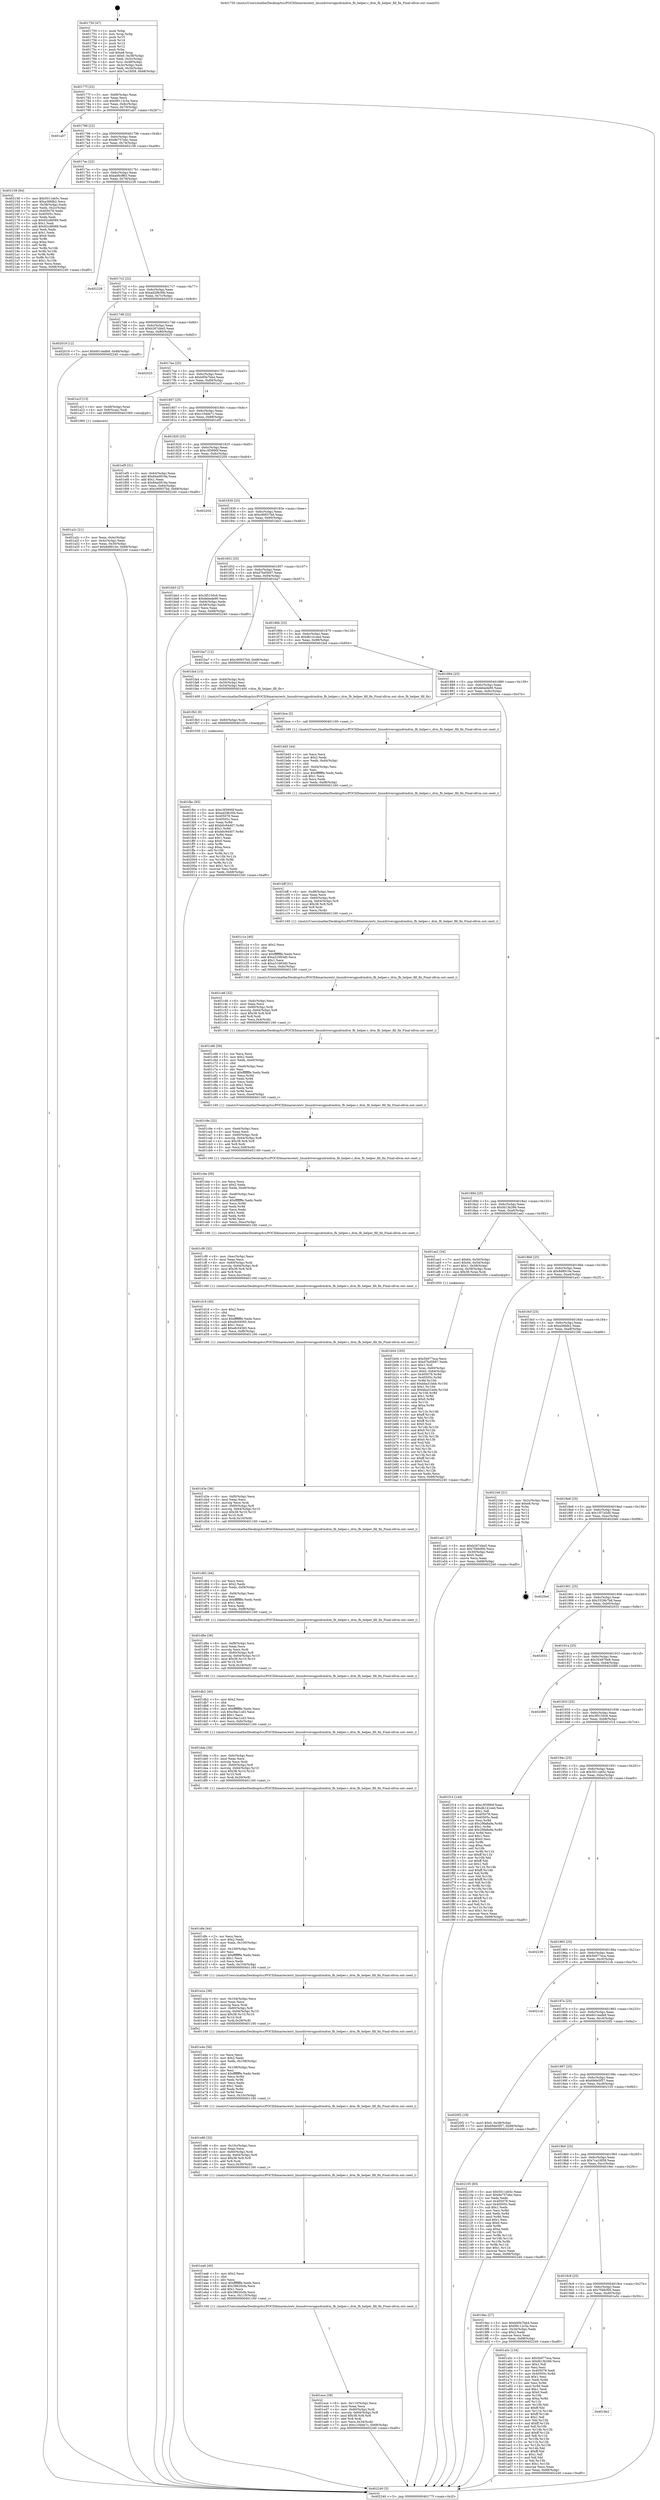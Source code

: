 digraph "0x401750" {
  label = "0x401750 (/mnt/c/Users/mathe/Desktop/tcc/POCII/binaries/extr_linuxdriversgpudrmdrm_fb_helper.c_drm_fb_helper_fill_fix_Final-ollvm.out::main(0))"
  labelloc = "t"
  node[shape=record]

  Entry [label="",width=0.3,height=0.3,shape=circle,fillcolor=black,style=filled]
  "0x40177f" [label="{
     0x40177f [23]\l
     | [instrs]\l
     &nbsp;&nbsp;0x40177f \<+3\>: mov -0x68(%rbp),%eax\l
     &nbsp;&nbsp;0x401782 \<+2\>: mov %eax,%ecx\l
     &nbsp;&nbsp;0x401784 \<+6\>: sub $0x99112c5a,%ecx\l
     &nbsp;&nbsp;0x40178a \<+3\>: mov %eax,-0x6c(%rbp)\l
     &nbsp;&nbsp;0x40178d \<+3\>: mov %ecx,-0x70(%rbp)\l
     &nbsp;&nbsp;0x401790 \<+6\>: je 0000000000401a07 \<main+0x2b7\>\l
  }"]
  "0x401a07" [label="{
     0x401a07\l
  }", style=dashed]
  "0x401796" [label="{
     0x401796 [22]\l
     | [instrs]\l
     &nbsp;&nbsp;0x401796 \<+5\>: jmp 000000000040179b \<main+0x4b\>\l
     &nbsp;&nbsp;0x40179b \<+3\>: mov -0x6c(%rbp),%eax\l
     &nbsp;&nbsp;0x40179e \<+5\>: sub $0x9e757ebc,%eax\l
     &nbsp;&nbsp;0x4017a3 \<+3\>: mov %eax,-0x74(%rbp)\l
     &nbsp;&nbsp;0x4017a6 \<+6\>: je 0000000000402158 \<main+0xa08\>\l
  }"]
  Exit [label="",width=0.3,height=0.3,shape=circle,fillcolor=black,style=filled,peripheries=2]
  "0x402158" [label="{
     0x402158 [94]\l
     | [instrs]\l
     &nbsp;&nbsp;0x402158 \<+5\>: mov $0x5011eb5c,%eax\l
     &nbsp;&nbsp;0x40215d \<+5\>: mov $0xa36fdb2,%ecx\l
     &nbsp;&nbsp;0x402162 \<+3\>: mov -0x38(%rbp),%edx\l
     &nbsp;&nbsp;0x402165 \<+3\>: mov %edx,-0x2c(%rbp)\l
     &nbsp;&nbsp;0x402168 \<+7\>: mov 0x405078,%edx\l
     &nbsp;&nbsp;0x40216f \<+7\>: mov 0x40505c,%esi\l
     &nbsp;&nbsp;0x402176 \<+2\>: mov %edx,%edi\l
     &nbsp;&nbsp;0x402178 \<+6\>: sub $0x92cd6089,%edi\l
     &nbsp;&nbsp;0x40217e \<+3\>: sub $0x1,%edi\l
     &nbsp;&nbsp;0x402181 \<+6\>: add $0x92cd6089,%edi\l
     &nbsp;&nbsp;0x402187 \<+3\>: imul %edi,%edx\l
     &nbsp;&nbsp;0x40218a \<+3\>: and $0x1,%edx\l
     &nbsp;&nbsp;0x40218d \<+3\>: cmp $0x0,%edx\l
     &nbsp;&nbsp;0x402190 \<+4\>: sete %r8b\l
     &nbsp;&nbsp;0x402194 \<+3\>: cmp $0xa,%esi\l
     &nbsp;&nbsp;0x402197 \<+4\>: setl %r9b\l
     &nbsp;&nbsp;0x40219b \<+3\>: mov %r8b,%r10b\l
     &nbsp;&nbsp;0x40219e \<+3\>: and %r9b,%r10b\l
     &nbsp;&nbsp;0x4021a1 \<+3\>: xor %r9b,%r8b\l
     &nbsp;&nbsp;0x4021a4 \<+3\>: or %r8b,%r10b\l
     &nbsp;&nbsp;0x4021a7 \<+4\>: test $0x1,%r10b\l
     &nbsp;&nbsp;0x4021ab \<+3\>: cmovne %ecx,%eax\l
     &nbsp;&nbsp;0x4021ae \<+3\>: mov %eax,-0x68(%rbp)\l
     &nbsp;&nbsp;0x4021b1 \<+5\>: jmp 0000000000402240 \<main+0xaf0\>\l
  }"]
  "0x4017ac" [label="{
     0x4017ac [22]\l
     | [instrs]\l
     &nbsp;&nbsp;0x4017ac \<+5\>: jmp 00000000004017b1 \<main+0x61\>\l
     &nbsp;&nbsp;0x4017b1 \<+3\>: mov -0x6c(%rbp),%eax\l
     &nbsp;&nbsp;0x4017b4 \<+5\>: sub $0xa06cff63,%eax\l
     &nbsp;&nbsp;0x4017b9 \<+3\>: mov %eax,-0x78(%rbp)\l
     &nbsp;&nbsp;0x4017bc \<+6\>: je 0000000000402228 \<main+0xad8\>\l
  }"]
  "0x401fbc" [label="{
     0x401fbc [93]\l
     | [instrs]\l
     &nbsp;&nbsp;0x401fbc \<+5\>: mov $0xc3f3990f,%edx\l
     &nbsp;&nbsp;0x401fc1 \<+5\>: mov $0xad29b30b,%esi\l
     &nbsp;&nbsp;0x401fc6 \<+7\>: mov 0x405078,%eax\l
     &nbsp;&nbsp;0x401fcd \<+7\>: mov 0x40505c,%ecx\l
     &nbsp;&nbsp;0x401fd4 \<+3\>: mov %eax,%r8d\l
     &nbsp;&nbsp;0x401fd7 \<+7\>: add $0xb0c94407,%r8d\l
     &nbsp;&nbsp;0x401fde \<+4\>: sub $0x1,%r8d\l
     &nbsp;&nbsp;0x401fe2 \<+7\>: sub $0xb0c94407,%r8d\l
     &nbsp;&nbsp;0x401fe9 \<+4\>: imul %r8d,%eax\l
     &nbsp;&nbsp;0x401fed \<+3\>: and $0x1,%eax\l
     &nbsp;&nbsp;0x401ff0 \<+3\>: cmp $0x0,%eax\l
     &nbsp;&nbsp;0x401ff3 \<+4\>: sete %r9b\l
     &nbsp;&nbsp;0x401ff7 \<+3\>: cmp $0xa,%ecx\l
     &nbsp;&nbsp;0x401ffa \<+4\>: setl %r10b\l
     &nbsp;&nbsp;0x401ffe \<+3\>: mov %r9b,%r11b\l
     &nbsp;&nbsp;0x402001 \<+3\>: and %r10b,%r11b\l
     &nbsp;&nbsp;0x402004 \<+3\>: xor %r10b,%r9b\l
     &nbsp;&nbsp;0x402007 \<+3\>: or %r9b,%r11b\l
     &nbsp;&nbsp;0x40200a \<+4\>: test $0x1,%r11b\l
     &nbsp;&nbsp;0x40200e \<+3\>: cmovne %esi,%edx\l
     &nbsp;&nbsp;0x402011 \<+3\>: mov %edx,-0x68(%rbp)\l
     &nbsp;&nbsp;0x402014 \<+5\>: jmp 0000000000402240 \<main+0xaf0\>\l
  }"]
  "0x402228" [label="{
     0x402228\l
  }", style=dashed]
  "0x4017c2" [label="{
     0x4017c2 [22]\l
     | [instrs]\l
     &nbsp;&nbsp;0x4017c2 \<+5\>: jmp 00000000004017c7 \<main+0x77\>\l
     &nbsp;&nbsp;0x4017c7 \<+3\>: mov -0x6c(%rbp),%eax\l
     &nbsp;&nbsp;0x4017ca \<+5\>: sub $0xad29b30b,%eax\l
     &nbsp;&nbsp;0x4017cf \<+3\>: mov %eax,-0x7c(%rbp)\l
     &nbsp;&nbsp;0x4017d2 \<+6\>: je 0000000000402019 \<main+0x8c9\>\l
  }"]
  "0x401fb3" [label="{
     0x401fb3 [9]\l
     | [instrs]\l
     &nbsp;&nbsp;0x401fb3 \<+4\>: mov -0x60(%rbp),%rdi\l
     &nbsp;&nbsp;0x401fb7 \<+5\>: call 0000000000401030 \<free@plt\>\l
     | [calls]\l
     &nbsp;&nbsp;0x401030 \{1\} (unknown)\l
  }"]
  "0x402019" [label="{
     0x402019 [12]\l
     | [instrs]\l
     &nbsp;&nbsp;0x402019 \<+7\>: movl $0x6014adb9,-0x68(%rbp)\l
     &nbsp;&nbsp;0x402020 \<+5\>: jmp 0000000000402240 \<main+0xaf0\>\l
  }"]
  "0x4017d8" [label="{
     0x4017d8 [22]\l
     | [instrs]\l
     &nbsp;&nbsp;0x4017d8 \<+5\>: jmp 00000000004017dd \<main+0x8d\>\l
     &nbsp;&nbsp;0x4017dd \<+3\>: mov -0x6c(%rbp),%eax\l
     &nbsp;&nbsp;0x4017e0 \<+5\>: sub $0xb267d4e5,%eax\l
     &nbsp;&nbsp;0x4017e5 \<+3\>: mov %eax,-0x80(%rbp)\l
     &nbsp;&nbsp;0x4017e8 \<+6\>: je 0000000000402025 \<main+0x8d5\>\l
  }"]
  "0x401ece" [label="{
     0x401ece [39]\l
     | [instrs]\l
     &nbsp;&nbsp;0x401ece \<+6\>: mov -0x110(%rbp),%ecx\l
     &nbsp;&nbsp;0x401ed4 \<+3\>: imul %eax,%ecx\l
     &nbsp;&nbsp;0x401ed7 \<+4\>: mov -0x60(%rbp),%rdi\l
     &nbsp;&nbsp;0x401edb \<+4\>: movslq -0x64(%rbp),%r8\l
     &nbsp;&nbsp;0x401edf \<+4\>: imul $0x38,%r8,%r8\l
     &nbsp;&nbsp;0x401ee3 \<+3\>: add %r8,%rdi\l
     &nbsp;&nbsp;0x401ee6 \<+3\>: mov %ecx,0x34(%rdi)\l
     &nbsp;&nbsp;0x401ee9 \<+7\>: movl $0xc10dde7c,-0x68(%rbp)\l
     &nbsp;&nbsp;0x401ef0 \<+5\>: jmp 0000000000402240 \<main+0xaf0\>\l
  }"]
  "0x402025" [label="{
     0x402025\l
  }", style=dashed]
  "0x4017ee" [label="{
     0x4017ee [25]\l
     | [instrs]\l
     &nbsp;&nbsp;0x4017ee \<+5\>: jmp 00000000004017f3 \<main+0xa3\>\l
     &nbsp;&nbsp;0x4017f3 \<+3\>: mov -0x6c(%rbp),%eax\l
     &nbsp;&nbsp;0x4017f6 \<+5\>: sub $0xb95b7bb4,%eax\l
     &nbsp;&nbsp;0x4017fb \<+6\>: mov %eax,-0x84(%rbp)\l
     &nbsp;&nbsp;0x401801 \<+6\>: je 0000000000401a1f \<main+0x2cf\>\l
  }"]
  "0x401ea6" [label="{
     0x401ea6 [40]\l
     | [instrs]\l
     &nbsp;&nbsp;0x401ea6 \<+5\>: mov $0x2,%ecx\l
     &nbsp;&nbsp;0x401eab \<+1\>: cltd\l
     &nbsp;&nbsp;0x401eac \<+2\>: idiv %ecx\l
     &nbsp;&nbsp;0x401eae \<+6\>: imul $0xfffffffe,%edx,%ecx\l
     &nbsp;&nbsp;0x401eb4 \<+6\>: add $0x38620cfa,%ecx\l
     &nbsp;&nbsp;0x401eba \<+3\>: add $0x1,%ecx\l
     &nbsp;&nbsp;0x401ebd \<+6\>: sub $0x38620cfa,%ecx\l
     &nbsp;&nbsp;0x401ec3 \<+6\>: mov %ecx,-0x110(%rbp)\l
     &nbsp;&nbsp;0x401ec9 \<+5\>: call 0000000000401160 \<next_i\>\l
     | [calls]\l
     &nbsp;&nbsp;0x401160 \{1\} (/mnt/c/Users/mathe/Desktop/tcc/POCII/binaries/extr_linuxdriversgpudrmdrm_fb_helper.c_drm_fb_helper_fill_fix_Final-ollvm.out::next_i)\l
  }"]
  "0x401a1f" [label="{
     0x401a1f [13]\l
     | [instrs]\l
     &nbsp;&nbsp;0x401a1f \<+4\>: mov -0x48(%rbp),%rax\l
     &nbsp;&nbsp;0x401a23 \<+4\>: mov 0x8(%rax),%rdi\l
     &nbsp;&nbsp;0x401a27 \<+5\>: call 0000000000401060 \<atoi@plt\>\l
     | [calls]\l
     &nbsp;&nbsp;0x401060 \{1\} (unknown)\l
  }"]
  "0x401807" [label="{
     0x401807 [25]\l
     | [instrs]\l
     &nbsp;&nbsp;0x401807 \<+5\>: jmp 000000000040180c \<main+0xbc\>\l
     &nbsp;&nbsp;0x40180c \<+3\>: mov -0x6c(%rbp),%eax\l
     &nbsp;&nbsp;0x40180f \<+5\>: sub $0xc10dde7c,%eax\l
     &nbsp;&nbsp;0x401814 \<+6\>: mov %eax,-0x88(%rbp)\l
     &nbsp;&nbsp;0x40181a \<+6\>: je 0000000000401ef5 \<main+0x7a5\>\l
  }"]
  "0x401e86" [label="{
     0x401e86 [32]\l
     | [instrs]\l
     &nbsp;&nbsp;0x401e86 \<+6\>: mov -0x10c(%rbp),%ecx\l
     &nbsp;&nbsp;0x401e8c \<+3\>: imul %eax,%ecx\l
     &nbsp;&nbsp;0x401e8f \<+4\>: mov -0x60(%rbp),%rdi\l
     &nbsp;&nbsp;0x401e93 \<+4\>: movslq -0x64(%rbp),%r8\l
     &nbsp;&nbsp;0x401e97 \<+4\>: imul $0x38,%r8,%r8\l
     &nbsp;&nbsp;0x401e9b \<+3\>: add %r8,%rdi\l
     &nbsp;&nbsp;0x401e9e \<+3\>: mov %ecx,0x30(%rdi)\l
     &nbsp;&nbsp;0x401ea1 \<+5\>: call 0000000000401160 \<next_i\>\l
     | [calls]\l
     &nbsp;&nbsp;0x401160 \{1\} (/mnt/c/Users/mathe/Desktop/tcc/POCII/binaries/extr_linuxdriversgpudrmdrm_fb_helper.c_drm_fb_helper_fill_fix_Final-ollvm.out::next_i)\l
  }"]
  "0x401ef5" [label="{
     0x401ef5 [31]\l
     | [instrs]\l
     &nbsp;&nbsp;0x401ef5 \<+3\>: mov -0x64(%rbp),%eax\l
     &nbsp;&nbsp;0x401ef8 \<+5\>: add $0x84a0919a,%eax\l
     &nbsp;&nbsp;0x401efd \<+3\>: add $0x1,%eax\l
     &nbsp;&nbsp;0x401f00 \<+5\>: sub $0x84a0919a,%eax\l
     &nbsp;&nbsp;0x401f05 \<+3\>: mov %eax,-0x64(%rbp)\l
     &nbsp;&nbsp;0x401f08 \<+7\>: movl $0xc90937bd,-0x68(%rbp)\l
     &nbsp;&nbsp;0x401f0f \<+5\>: jmp 0000000000402240 \<main+0xaf0\>\l
  }"]
  "0x401820" [label="{
     0x401820 [25]\l
     | [instrs]\l
     &nbsp;&nbsp;0x401820 \<+5\>: jmp 0000000000401825 \<main+0xd5\>\l
     &nbsp;&nbsp;0x401825 \<+3\>: mov -0x6c(%rbp),%eax\l
     &nbsp;&nbsp;0x401828 \<+5\>: sub $0xc3f3990f,%eax\l
     &nbsp;&nbsp;0x40182d \<+6\>: mov %eax,-0x8c(%rbp)\l
     &nbsp;&nbsp;0x401833 \<+6\>: je 0000000000402204 \<main+0xab4\>\l
  }"]
  "0x401e4e" [label="{
     0x401e4e [56]\l
     | [instrs]\l
     &nbsp;&nbsp;0x401e4e \<+2\>: xor %ecx,%ecx\l
     &nbsp;&nbsp;0x401e50 \<+5\>: mov $0x2,%edx\l
     &nbsp;&nbsp;0x401e55 \<+6\>: mov %edx,-0x108(%rbp)\l
     &nbsp;&nbsp;0x401e5b \<+1\>: cltd\l
     &nbsp;&nbsp;0x401e5c \<+6\>: mov -0x108(%rbp),%esi\l
     &nbsp;&nbsp;0x401e62 \<+2\>: idiv %esi\l
     &nbsp;&nbsp;0x401e64 \<+6\>: imul $0xfffffffe,%edx,%edx\l
     &nbsp;&nbsp;0x401e6a \<+3\>: mov %ecx,%r9d\l
     &nbsp;&nbsp;0x401e6d \<+3\>: sub %edx,%r9d\l
     &nbsp;&nbsp;0x401e70 \<+2\>: mov %ecx,%edx\l
     &nbsp;&nbsp;0x401e72 \<+3\>: sub $0x1,%edx\l
     &nbsp;&nbsp;0x401e75 \<+3\>: add %edx,%r9d\l
     &nbsp;&nbsp;0x401e78 \<+3\>: sub %r9d,%ecx\l
     &nbsp;&nbsp;0x401e7b \<+6\>: mov %ecx,-0x10c(%rbp)\l
     &nbsp;&nbsp;0x401e81 \<+5\>: call 0000000000401160 \<next_i\>\l
     | [calls]\l
     &nbsp;&nbsp;0x401160 \{1\} (/mnt/c/Users/mathe/Desktop/tcc/POCII/binaries/extr_linuxdriversgpudrmdrm_fb_helper.c_drm_fb_helper_fill_fix_Final-ollvm.out::next_i)\l
  }"]
  "0x402204" [label="{
     0x402204\l
  }", style=dashed]
  "0x401839" [label="{
     0x401839 [25]\l
     | [instrs]\l
     &nbsp;&nbsp;0x401839 \<+5\>: jmp 000000000040183e \<main+0xee\>\l
     &nbsp;&nbsp;0x40183e \<+3\>: mov -0x6c(%rbp),%eax\l
     &nbsp;&nbsp;0x401841 \<+5\>: sub $0xc90937bd,%eax\l
     &nbsp;&nbsp;0x401846 \<+6\>: mov %eax,-0x90(%rbp)\l
     &nbsp;&nbsp;0x40184c \<+6\>: je 0000000000401bb3 \<main+0x463\>\l
  }"]
  "0x401e2a" [label="{
     0x401e2a [36]\l
     | [instrs]\l
     &nbsp;&nbsp;0x401e2a \<+6\>: mov -0x104(%rbp),%ecx\l
     &nbsp;&nbsp;0x401e30 \<+3\>: imul %eax,%ecx\l
     &nbsp;&nbsp;0x401e33 \<+3\>: movslq %ecx,%rdi\l
     &nbsp;&nbsp;0x401e36 \<+4\>: mov -0x60(%rbp),%r8\l
     &nbsp;&nbsp;0x401e3a \<+4\>: movslq -0x64(%rbp),%r10\l
     &nbsp;&nbsp;0x401e3e \<+4\>: imul $0x38,%r10,%r10\l
     &nbsp;&nbsp;0x401e42 \<+3\>: add %r10,%r8\l
     &nbsp;&nbsp;0x401e45 \<+4\>: mov %rdi,0x28(%r8)\l
     &nbsp;&nbsp;0x401e49 \<+5\>: call 0000000000401160 \<next_i\>\l
     | [calls]\l
     &nbsp;&nbsp;0x401160 \{1\} (/mnt/c/Users/mathe/Desktop/tcc/POCII/binaries/extr_linuxdriversgpudrmdrm_fb_helper.c_drm_fb_helper_fill_fix_Final-ollvm.out::next_i)\l
  }"]
  "0x401bb3" [label="{
     0x401bb3 [27]\l
     | [instrs]\l
     &nbsp;&nbsp;0x401bb3 \<+5\>: mov $0x3f5150c6,%eax\l
     &nbsp;&nbsp;0x401bb8 \<+5\>: mov $0xdebede90,%ecx\l
     &nbsp;&nbsp;0x401bbd \<+3\>: mov -0x64(%rbp),%edx\l
     &nbsp;&nbsp;0x401bc0 \<+3\>: cmp -0x58(%rbp),%edx\l
     &nbsp;&nbsp;0x401bc3 \<+3\>: cmovl %ecx,%eax\l
     &nbsp;&nbsp;0x401bc6 \<+3\>: mov %eax,-0x68(%rbp)\l
     &nbsp;&nbsp;0x401bc9 \<+5\>: jmp 0000000000402240 \<main+0xaf0\>\l
  }"]
  "0x401852" [label="{
     0x401852 [25]\l
     | [instrs]\l
     &nbsp;&nbsp;0x401852 \<+5\>: jmp 0000000000401857 \<main+0x107\>\l
     &nbsp;&nbsp;0x401857 \<+3\>: mov -0x6c(%rbp),%eax\l
     &nbsp;&nbsp;0x40185a \<+5\>: sub $0xd7bd5b97,%eax\l
     &nbsp;&nbsp;0x40185f \<+6\>: mov %eax,-0x94(%rbp)\l
     &nbsp;&nbsp;0x401865 \<+6\>: je 0000000000401ba7 \<main+0x457\>\l
  }"]
  "0x401dfe" [label="{
     0x401dfe [44]\l
     | [instrs]\l
     &nbsp;&nbsp;0x401dfe \<+2\>: xor %ecx,%ecx\l
     &nbsp;&nbsp;0x401e00 \<+5\>: mov $0x2,%edx\l
     &nbsp;&nbsp;0x401e05 \<+6\>: mov %edx,-0x100(%rbp)\l
     &nbsp;&nbsp;0x401e0b \<+1\>: cltd\l
     &nbsp;&nbsp;0x401e0c \<+6\>: mov -0x100(%rbp),%esi\l
     &nbsp;&nbsp;0x401e12 \<+2\>: idiv %esi\l
     &nbsp;&nbsp;0x401e14 \<+6\>: imul $0xfffffffe,%edx,%edx\l
     &nbsp;&nbsp;0x401e1a \<+3\>: sub $0x1,%ecx\l
     &nbsp;&nbsp;0x401e1d \<+2\>: sub %ecx,%edx\l
     &nbsp;&nbsp;0x401e1f \<+6\>: mov %edx,-0x104(%rbp)\l
     &nbsp;&nbsp;0x401e25 \<+5\>: call 0000000000401160 \<next_i\>\l
     | [calls]\l
     &nbsp;&nbsp;0x401160 \{1\} (/mnt/c/Users/mathe/Desktop/tcc/POCII/binaries/extr_linuxdriversgpudrmdrm_fb_helper.c_drm_fb_helper_fill_fix_Final-ollvm.out::next_i)\l
  }"]
  "0x401ba7" [label="{
     0x401ba7 [12]\l
     | [instrs]\l
     &nbsp;&nbsp;0x401ba7 \<+7\>: movl $0xc90937bd,-0x68(%rbp)\l
     &nbsp;&nbsp;0x401bae \<+5\>: jmp 0000000000402240 \<main+0xaf0\>\l
  }"]
  "0x40186b" [label="{
     0x40186b [25]\l
     | [instrs]\l
     &nbsp;&nbsp;0x40186b \<+5\>: jmp 0000000000401870 \<main+0x120\>\l
     &nbsp;&nbsp;0x401870 \<+3\>: mov -0x6c(%rbp),%eax\l
     &nbsp;&nbsp;0x401873 \<+5\>: sub $0xdb141eed,%eax\l
     &nbsp;&nbsp;0x401878 \<+6\>: mov %eax,-0x98(%rbp)\l
     &nbsp;&nbsp;0x40187e \<+6\>: je 0000000000401fa4 \<main+0x854\>\l
  }"]
  "0x401dda" [label="{
     0x401dda [36]\l
     | [instrs]\l
     &nbsp;&nbsp;0x401dda \<+6\>: mov -0xfc(%rbp),%ecx\l
     &nbsp;&nbsp;0x401de0 \<+3\>: imul %eax,%ecx\l
     &nbsp;&nbsp;0x401de3 \<+3\>: movslq %ecx,%rdi\l
     &nbsp;&nbsp;0x401de6 \<+4\>: mov -0x60(%rbp),%r8\l
     &nbsp;&nbsp;0x401dea \<+4\>: movslq -0x64(%rbp),%r10\l
     &nbsp;&nbsp;0x401dee \<+4\>: imul $0x38,%r10,%r10\l
     &nbsp;&nbsp;0x401df2 \<+3\>: add %r10,%r8\l
     &nbsp;&nbsp;0x401df5 \<+4\>: mov %rdi,0x20(%r8)\l
     &nbsp;&nbsp;0x401df9 \<+5\>: call 0000000000401160 \<next_i\>\l
     | [calls]\l
     &nbsp;&nbsp;0x401160 \{1\} (/mnt/c/Users/mathe/Desktop/tcc/POCII/binaries/extr_linuxdriversgpudrmdrm_fb_helper.c_drm_fb_helper_fill_fix_Final-ollvm.out::next_i)\l
  }"]
  "0x401fa4" [label="{
     0x401fa4 [15]\l
     | [instrs]\l
     &nbsp;&nbsp;0x401fa4 \<+4\>: mov -0x60(%rbp),%rdi\l
     &nbsp;&nbsp;0x401fa8 \<+3\>: mov -0x50(%rbp),%esi\l
     &nbsp;&nbsp;0x401fab \<+3\>: mov -0x54(%rbp),%edx\l
     &nbsp;&nbsp;0x401fae \<+5\>: call 0000000000401400 \<drm_fb_helper_fill_fix\>\l
     | [calls]\l
     &nbsp;&nbsp;0x401400 \{1\} (/mnt/c/Users/mathe/Desktop/tcc/POCII/binaries/extr_linuxdriversgpudrmdrm_fb_helper.c_drm_fb_helper_fill_fix_Final-ollvm.out::drm_fb_helper_fill_fix)\l
  }"]
  "0x401884" [label="{
     0x401884 [25]\l
     | [instrs]\l
     &nbsp;&nbsp;0x401884 \<+5\>: jmp 0000000000401889 \<main+0x139\>\l
     &nbsp;&nbsp;0x401889 \<+3\>: mov -0x6c(%rbp),%eax\l
     &nbsp;&nbsp;0x40188c \<+5\>: sub $0xdebede90,%eax\l
     &nbsp;&nbsp;0x401891 \<+6\>: mov %eax,-0x9c(%rbp)\l
     &nbsp;&nbsp;0x401897 \<+6\>: je 0000000000401bce \<main+0x47e\>\l
  }"]
  "0x401db2" [label="{
     0x401db2 [40]\l
     | [instrs]\l
     &nbsp;&nbsp;0x401db2 \<+5\>: mov $0x2,%ecx\l
     &nbsp;&nbsp;0x401db7 \<+1\>: cltd\l
     &nbsp;&nbsp;0x401db8 \<+2\>: idiv %ecx\l
     &nbsp;&nbsp;0x401dba \<+6\>: imul $0xfffffffe,%edx,%ecx\l
     &nbsp;&nbsp;0x401dc0 \<+6\>: sub $0xc9ac1cd3,%ecx\l
     &nbsp;&nbsp;0x401dc6 \<+3\>: add $0x1,%ecx\l
     &nbsp;&nbsp;0x401dc9 \<+6\>: add $0xc9ac1cd3,%ecx\l
     &nbsp;&nbsp;0x401dcf \<+6\>: mov %ecx,-0xfc(%rbp)\l
     &nbsp;&nbsp;0x401dd5 \<+5\>: call 0000000000401160 \<next_i\>\l
     | [calls]\l
     &nbsp;&nbsp;0x401160 \{1\} (/mnt/c/Users/mathe/Desktop/tcc/POCII/binaries/extr_linuxdriversgpudrmdrm_fb_helper.c_drm_fb_helper_fill_fix_Final-ollvm.out::next_i)\l
  }"]
  "0x401bce" [label="{
     0x401bce [5]\l
     | [instrs]\l
     &nbsp;&nbsp;0x401bce \<+5\>: call 0000000000401160 \<next_i\>\l
     | [calls]\l
     &nbsp;&nbsp;0x401160 \{1\} (/mnt/c/Users/mathe/Desktop/tcc/POCII/binaries/extr_linuxdriversgpudrmdrm_fb_helper.c_drm_fb_helper_fill_fix_Final-ollvm.out::next_i)\l
  }"]
  "0x40189d" [label="{
     0x40189d [25]\l
     | [instrs]\l
     &nbsp;&nbsp;0x40189d \<+5\>: jmp 00000000004018a2 \<main+0x152\>\l
     &nbsp;&nbsp;0x4018a2 \<+3\>: mov -0x6c(%rbp),%eax\l
     &nbsp;&nbsp;0x4018a5 \<+5\>: sub $0xfd13b266,%eax\l
     &nbsp;&nbsp;0x4018aa \<+6\>: mov %eax,-0xa0(%rbp)\l
     &nbsp;&nbsp;0x4018b0 \<+6\>: je 0000000000401ae2 \<main+0x392\>\l
  }"]
  "0x401d8e" [label="{
     0x401d8e [36]\l
     | [instrs]\l
     &nbsp;&nbsp;0x401d8e \<+6\>: mov -0xf8(%rbp),%ecx\l
     &nbsp;&nbsp;0x401d94 \<+3\>: imul %eax,%ecx\l
     &nbsp;&nbsp;0x401d97 \<+3\>: movslq %ecx,%rdi\l
     &nbsp;&nbsp;0x401d9a \<+4\>: mov -0x60(%rbp),%r8\l
     &nbsp;&nbsp;0x401d9e \<+4\>: movslq -0x64(%rbp),%r10\l
     &nbsp;&nbsp;0x401da2 \<+4\>: imul $0x38,%r10,%r10\l
     &nbsp;&nbsp;0x401da6 \<+3\>: add %r10,%r8\l
     &nbsp;&nbsp;0x401da9 \<+4\>: mov %rdi,0x18(%r8)\l
     &nbsp;&nbsp;0x401dad \<+5\>: call 0000000000401160 \<next_i\>\l
     | [calls]\l
     &nbsp;&nbsp;0x401160 \{1\} (/mnt/c/Users/mathe/Desktop/tcc/POCII/binaries/extr_linuxdriversgpudrmdrm_fb_helper.c_drm_fb_helper_fill_fix_Final-ollvm.out::next_i)\l
  }"]
  "0x401ae2" [label="{
     0x401ae2 [34]\l
     | [instrs]\l
     &nbsp;&nbsp;0x401ae2 \<+7\>: movl $0x64,-0x50(%rbp)\l
     &nbsp;&nbsp;0x401ae9 \<+7\>: movl $0x64,-0x54(%rbp)\l
     &nbsp;&nbsp;0x401af0 \<+7\>: movl $0x1,-0x58(%rbp)\l
     &nbsp;&nbsp;0x401af7 \<+4\>: movslq -0x58(%rbp),%rax\l
     &nbsp;&nbsp;0x401afb \<+4\>: imul $0x38,%rax,%rdi\l
     &nbsp;&nbsp;0x401aff \<+5\>: call 0000000000401050 \<malloc@plt\>\l
     | [calls]\l
     &nbsp;&nbsp;0x401050 \{1\} (unknown)\l
  }"]
  "0x4018b6" [label="{
     0x4018b6 [25]\l
     | [instrs]\l
     &nbsp;&nbsp;0x4018b6 \<+5\>: jmp 00000000004018bb \<main+0x16b\>\l
     &nbsp;&nbsp;0x4018bb \<+3\>: mov -0x6c(%rbp),%eax\l
     &nbsp;&nbsp;0x4018be \<+5\>: sub $0x8d8910e,%eax\l
     &nbsp;&nbsp;0x4018c3 \<+6\>: mov %eax,-0xa4(%rbp)\l
     &nbsp;&nbsp;0x4018c9 \<+6\>: je 0000000000401a41 \<main+0x2f1\>\l
  }"]
  "0x401d62" [label="{
     0x401d62 [44]\l
     | [instrs]\l
     &nbsp;&nbsp;0x401d62 \<+2\>: xor %ecx,%ecx\l
     &nbsp;&nbsp;0x401d64 \<+5\>: mov $0x2,%edx\l
     &nbsp;&nbsp;0x401d69 \<+6\>: mov %edx,-0xf4(%rbp)\l
     &nbsp;&nbsp;0x401d6f \<+1\>: cltd\l
     &nbsp;&nbsp;0x401d70 \<+6\>: mov -0xf4(%rbp),%esi\l
     &nbsp;&nbsp;0x401d76 \<+2\>: idiv %esi\l
     &nbsp;&nbsp;0x401d78 \<+6\>: imul $0xfffffffe,%edx,%edx\l
     &nbsp;&nbsp;0x401d7e \<+3\>: sub $0x1,%ecx\l
     &nbsp;&nbsp;0x401d81 \<+2\>: sub %ecx,%edx\l
     &nbsp;&nbsp;0x401d83 \<+6\>: mov %edx,-0xf8(%rbp)\l
     &nbsp;&nbsp;0x401d89 \<+5\>: call 0000000000401160 \<next_i\>\l
     | [calls]\l
     &nbsp;&nbsp;0x401160 \{1\} (/mnt/c/Users/mathe/Desktop/tcc/POCII/binaries/extr_linuxdriversgpudrmdrm_fb_helper.c_drm_fb_helper_fill_fix_Final-ollvm.out::next_i)\l
  }"]
  "0x401a41" [label="{
     0x401a41 [27]\l
     | [instrs]\l
     &nbsp;&nbsp;0x401a41 \<+5\>: mov $0xb267d4e5,%eax\l
     &nbsp;&nbsp;0x401a46 \<+5\>: mov $0x7f48cf00,%ecx\l
     &nbsp;&nbsp;0x401a4b \<+3\>: mov -0x30(%rbp),%edx\l
     &nbsp;&nbsp;0x401a4e \<+3\>: cmp $0x0,%edx\l
     &nbsp;&nbsp;0x401a51 \<+3\>: cmove %ecx,%eax\l
     &nbsp;&nbsp;0x401a54 \<+3\>: mov %eax,-0x68(%rbp)\l
     &nbsp;&nbsp;0x401a57 \<+5\>: jmp 0000000000402240 \<main+0xaf0\>\l
  }"]
  "0x4018cf" [label="{
     0x4018cf [25]\l
     | [instrs]\l
     &nbsp;&nbsp;0x4018cf \<+5\>: jmp 00000000004018d4 \<main+0x184\>\l
     &nbsp;&nbsp;0x4018d4 \<+3\>: mov -0x6c(%rbp),%eax\l
     &nbsp;&nbsp;0x4018d7 \<+5\>: sub $0xa36fdb2,%eax\l
     &nbsp;&nbsp;0x4018dc \<+6\>: mov %eax,-0xa8(%rbp)\l
     &nbsp;&nbsp;0x4018e2 \<+6\>: je 00000000004021b6 \<main+0xa66\>\l
  }"]
  "0x401d3e" [label="{
     0x401d3e [36]\l
     | [instrs]\l
     &nbsp;&nbsp;0x401d3e \<+6\>: mov -0xf0(%rbp),%ecx\l
     &nbsp;&nbsp;0x401d44 \<+3\>: imul %eax,%ecx\l
     &nbsp;&nbsp;0x401d47 \<+3\>: movslq %ecx,%rdi\l
     &nbsp;&nbsp;0x401d4a \<+4\>: mov -0x60(%rbp),%r8\l
     &nbsp;&nbsp;0x401d4e \<+4\>: movslq -0x64(%rbp),%r10\l
     &nbsp;&nbsp;0x401d52 \<+4\>: imul $0x38,%r10,%r10\l
     &nbsp;&nbsp;0x401d56 \<+3\>: add %r10,%r8\l
     &nbsp;&nbsp;0x401d59 \<+4\>: mov %rdi,0x10(%r8)\l
     &nbsp;&nbsp;0x401d5d \<+5\>: call 0000000000401160 \<next_i\>\l
     | [calls]\l
     &nbsp;&nbsp;0x401160 \{1\} (/mnt/c/Users/mathe/Desktop/tcc/POCII/binaries/extr_linuxdriversgpudrmdrm_fb_helper.c_drm_fb_helper_fill_fix_Final-ollvm.out::next_i)\l
  }"]
  "0x4021b6" [label="{
     0x4021b6 [21]\l
     | [instrs]\l
     &nbsp;&nbsp;0x4021b6 \<+3\>: mov -0x2c(%rbp),%eax\l
     &nbsp;&nbsp;0x4021b9 \<+7\>: add $0xe8,%rsp\l
     &nbsp;&nbsp;0x4021c0 \<+1\>: pop %rbx\l
     &nbsp;&nbsp;0x4021c1 \<+2\>: pop %r12\l
     &nbsp;&nbsp;0x4021c3 \<+2\>: pop %r13\l
     &nbsp;&nbsp;0x4021c5 \<+2\>: pop %r14\l
     &nbsp;&nbsp;0x4021c7 \<+2\>: pop %r15\l
     &nbsp;&nbsp;0x4021c9 \<+1\>: pop %rbp\l
     &nbsp;&nbsp;0x4021ca \<+1\>: ret\l
  }"]
  "0x4018e8" [label="{
     0x4018e8 [25]\l
     | [instrs]\l
     &nbsp;&nbsp;0x4018e8 \<+5\>: jmp 00000000004018ed \<main+0x19d\>\l
     &nbsp;&nbsp;0x4018ed \<+3\>: mov -0x6c(%rbp),%eax\l
     &nbsp;&nbsp;0x4018f0 \<+5\>: sub $0x1f57a5d0,%eax\l
     &nbsp;&nbsp;0x4018f5 \<+6\>: mov %eax,-0xac(%rbp)\l
     &nbsp;&nbsp;0x4018fb \<+6\>: je 00000000004020e6 \<main+0x996\>\l
  }"]
  "0x401d16" [label="{
     0x401d16 [40]\l
     | [instrs]\l
     &nbsp;&nbsp;0x401d16 \<+5\>: mov $0x2,%ecx\l
     &nbsp;&nbsp;0x401d1b \<+1\>: cltd\l
     &nbsp;&nbsp;0x401d1c \<+2\>: idiv %ecx\l
     &nbsp;&nbsp;0x401d1e \<+6\>: imul $0xfffffffe,%edx,%ecx\l
     &nbsp;&nbsp;0x401d24 \<+6\>: sub $0xefc04565,%ecx\l
     &nbsp;&nbsp;0x401d2a \<+3\>: add $0x1,%ecx\l
     &nbsp;&nbsp;0x401d2d \<+6\>: add $0xefc04565,%ecx\l
     &nbsp;&nbsp;0x401d33 \<+6\>: mov %ecx,-0xf0(%rbp)\l
     &nbsp;&nbsp;0x401d39 \<+5\>: call 0000000000401160 \<next_i\>\l
     | [calls]\l
     &nbsp;&nbsp;0x401160 \{1\} (/mnt/c/Users/mathe/Desktop/tcc/POCII/binaries/extr_linuxdriversgpudrmdrm_fb_helper.c_drm_fb_helper_fill_fix_Final-ollvm.out::next_i)\l
  }"]
  "0x4020e6" [label="{
     0x4020e6\l
  }", style=dashed]
  "0x401901" [label="{
     0x401901 [25]\l
     | [instrs]\l
     &nbsp;&nbsp;0x401901 \<+5\>: jmp 0000000000401906 \<main+0x1b6\>\l
     &nbsp;&nbsp;0x401906 \<+3\>: mov -0x6c(%rbp),%eax\l
     &nbsp;&nbsp;0x401909 \<+5\>: sub $0x3329b7b8,%eax\l
     &nbsp;&nbsp;0x40190e \<+6\>: mov %eax,-0xb0(%rbp)\l
     &nbsp;&nbsp;0x401914 \<+6\>: je 0000000000402031 \<main+0x8e1\>\l
  }"]
  "0x401cf6" [label="{
     0x401cf6 [32]\l
     | [instrs]\l
     &nbsp;&nbsp;0x401cf6 \<+6\>: mov -0xec(%rbp),%ecx\l
     &nbsp;&nbsp;0x401cfc \<+3\>: imul %eax,%ecx\l
     &nbsp;&nbsp;0x401cff \<+4\>: mov -0x60(%rbp),%rdi\l
     &nbsp;&nbsp;0x401d03 \<+4\>: movslq -0x64(%rbp),%r8\l
     &nbsp;&nbsp;0x401d07 \<+4\>: imul $0x38,%r8,%r8\l
     &nbsp;&nbsp;0x401d0b \<+3\>: add %r8,%rdi\l
     &nbsp;&nbsp;0x401d0e \<+3\>: mov %ecx,0xc(%rdi)\l
     &nbsp;&nbsp;0x401d11 \<+5\>: call 0000000000401160 \<next_i\>\l
     | [calls]\l
     &nbsp;&nbsp;0x401160 \{1\} (/mnt/c/Users/mathe/Desktop/tcc/POCII/binaries/extr_linuxdriversgpudrmdrm_fb_helper.c_drm_fb_helper_fill_fix_Final-ollvm.out::next_i)\l
  }"]
  "0x402031" [label="{
     0x402031\l
  }", style=dashed]
  "0x40191a" [label="{
     0x40191a [25]\l
     | [instrs]\l
     &nbsp;&nbsp;0x40191a \<+5\>: jmp 000000000040191f \<main+0x1cf\>\l
     &nbsp;&nbsp;0x40191f \<+3\>: mov -0x6c(%rbp),%eax\l
     &nbsp;&nbsp;0x401922 \<+5\>: sub $0x354976e8,%eax\l
     &nbsp;&nbsp;0x401927 \<+6\>: mov %eax,-0xb4(%rbp)\l
     &nbsp;&nbsp;0x40192d \<+6\>: je 0000000000402089 \<main+0x939\>\l
  }"]
  "0x401cbe" [label="{
     0x401cbe [56]\l
     | [instrs]\l
     &nbsp;&nbsp;0x401cbe \<+2\>: xor %ecx,%ecx\l
     &nbsp;&nbsp;0x401cc0 \<+5\>: mov $0x2,%edx\l
     &nbsp;&nbsp;0x401cc5 \<+6\>: mov %edx,-0xe8(%rbp)\l
     &nbsp;&nbsp;0x401ccb \<+1\>: cltd\l
     &nbsp;&nbsp;0x401ccc \<+6\>: mov -0xe8(%rbp),%esi\l
     &nbsp;&nbsp;0x401cd2 \<+2\>: idiv %esi\l
     &nbsp;&nbsp;0x401cd4 \<+6\>: imul $0xfffffffe,%edx,%edx\l
     &nbsp;&nbsp;0x401cda \<+3\>: mov %ecx,%r9d\l
     &nbsp;&nbsp;0x401cdd \<+3\>: sub %edx,%r9d\l
     &nbsp;&nbsp;0x401ce0 \<+2\>: mov %ecx,%edx\l
     &nbsp;&nbsp;0x401ce2 \<+3\>: sub $0x1,%edx\l
     &nbsp;&nbsp;0x401ce5 \<+3\>: add %edx,%r9d\l
     &nbsp;&nbsp;0x401ce8 \<+3\>: sub %r9d,%ecx\l
     &nbsp;&nbsp;0x401ceb \<+6\>: mov %ecx,-0xec(%rbp)\l
     &nbsp;&nbsp;0x401cf1 \<+5\>: call 0000000000401160 \<next_i\>\l
     | [calls]\l
     &nbsp;&nbsp;0x401160 \{1\} (/mnt/c/Users/mathe/Desktop/tcc/POCII/binaries/extr_linuxdriversgpudrmdrm_fb_helper.c_drm_fb_helper_fill_fix_Final-ollvm.out::next_i)\l
  }"]
  "0x402089" [label="{
     0x402089\l
  }", style=dashed]
  "0x401933" [label="{
     0x401933 [25]\l
     | [instrs]\l
     &nbsp;&nbsp;0x401933 \<+5\>: jmp 0000000000401938 \<main+0x1e8\>\l
     &nbsp;&nbsp;0x401938 \<+3\>: mov -0x6c(%rbp),%eax\l
     &nbsp;&nbsp;0x40193b \<+5\>: sub $0x3f5150c6,%eax\l
     &nbsp;&nbsp;0x401940 \<+6\>: mov %eax,-0xb8(%rbp)\l
     &nbsp;&nbsp;0x401946 \<+6\>: je 0000000000401f14 \<main+0x7c4\>\l
  }"]
  "0x401c9e" [label="{
     0x401c9e [32]\l
     | [instrs]\l
     &nbsp;&nbsp;0x401c9e \<+6\>: mov -0xe4(%rbp),%ecx\l
     &nbsp;&nbsp;0x401ca4 \<+3\>: imul %eax,%ecx\l
     &nbsp;&nbsp;0x401ca7 \<+4\>: mov -0x60(%rbp),%rdi\l
     &nbsp;&nbsp;0x401cab \<+4\>: movslq -0x64(%rbp),%r8\l
     &nbsp;&nbsp;0x401caf \<+4\>: imul $0x38,%r8,%r8\l
     &nbsp;&nbsp;0x401cb3 \<+3\>: add %r8,%rdi\l
     &nbsp;&nbsp;0x401cb6 \<+3\>: mov %ecx,0x8(%rdi)\l
     &nbsp;&nbsp;0x401cb9 \<+5\>: call 0000000000401160 \<next_i\>\l
     | [calls]\l
     &nbsp;&nbsp;0x401160 \{1\} (/mnt/c/Users/mathe/Desktop/tcc/POCII/binaries/extr_linuxdriversgpudrmdrm_fb_helper.c_drm_fb_helper_fill_fix_Final-ollvm.out::next_i)\l
  }"]
  "0x401f14" [label="{
     0x401f14 [144]\l
     | [instrs]\l
     &nbsp;&nbsp;0x401f14 \<+5\>: mov $0xc3f3990f,%eax\l
     &nbsp;&nbsp;0x401f19 \<+5\>: mov $0xdb141eed,%ecx\l
     &nbsp;&nbsp;0x401f1e \<+2\>: mov $0x1,%dl\l
     &nbsp;&nbsp;0x401f20 \<+7\>: mov 0x405078,%esi\l
     &nbsp;&nbsp;0x401f27 \<+7\>: mov 0x40505c,%edi\l
     &nbsp;&nbsp;0x401f2e \<+3\>: mov %esi,%r8d\l
     &nbsp;&nbsp;0x401f31 \<+7\>: sub $0x29fa8a9a,%r8d\l
     &nbsp;&nbsp;0x401f38 \<+4\>: sub $0x1,%r8d\l
     &nbsp;&nbsp;0x401f3c \<+7\>: add $0x29fa8a9a,%r8d\l
     &nbsp;&nbsp;0x401f43 \<+4\>: imul %r8d,%esi\l
     &nbsp;&nbsp;0x401f47 \<+3\>: and $0x1,%esi\l
     &nbsp;&nbsp;0x401f4a \<+3\>: cmp $0x0,%esi\l
     &nbsp;&nbsp;0x401f4d \<+4\>: sete %r9b\l
     &nbsp;&nbsp;0x401f51 \<+3\>: cmp $0xa,%edi\l
     &nbsp;&nbsp;0x401f54 \<+4\>: setl %r10b\l
     &nbsp;&nbsp;0x401f58 \<+3\>: mov %r9b,%r11b\l
     &nbsp;&nbsp;0x401f5b \<+4\>: xor $0xff,%r11b\l
     &nbsp;&nbsp;0x401f5f \<+3\>: mov %r10b,%bl\l
     &nbsp;&nbsp;0x401f62 \<+3\>: xor $0xff,%bl\l
     &nbsp;&nbsp;0x401f65 \<+3\>: xor $0x1,%dl\l
     &nbsp;&nbsp;0x401f68 \<+3\>: mov %r11b,%r14b\l
     &nbsp;&nbsp;0x401f6b \<+4\>: and $0xff,%r14b\l
     &nbsp;&nbsp;0x401f6f \<+3\>: and %dl,%r9b\l
     &nbsp;&nbsp;0x401f72 \<+3\>: mov %bl,%r15b\l
     &nbsp;&nbsp;0x401f75 \<+4\>: and $0xff,%r15b\l
     &nbsp;&nbsp;0x401f79 \<+3\>: and %dl,%r10b\l
     &nbsp;&nbsp;0x401f7c \<+3\>: or %r9b,%r14b\l
     &nbsp;&nbsp;0x401f7f \<+3\>: or %r10b,%r15b\l
     &nbsp;&nbsp;0x401f82 \<+3\>: xor %r15b,%r14b\l
     &nbsp;&nbsp;0x401f85 \<+3\>: or %bl,%r11b\l
     &nbsp;&nbsp;0x401f88 \<+4\>: xor $0xff,%r11b\l
     &nbsp;&nbsp;0x401f8c \<+3\>: or $0x1,%dl\l
     &nbsp;&nbsp;0x401f8f \<+3\>: and %dl,%r11b\l
     &nbsp;&nbsp;0x401f92 \<+3\>: or %r11b,%r14b\l
     &nbsp;&nbsp;0x401f95 \<+4\>: test $0x1,%r14b\l
     &nbsp;&nbsp;0x401f99 \<+3\>: cmovne %ecx,%eax\l
     &nbsp;&nbsp;0x401f9c \<+3\>: mov %eax,-0x68(%rbp)\l
     &nbsp;&nbsp;0x401f9f \<+5\>: jmp 0000000000402240 \<main+0xaf0\>\l
  }"]
  "0x40194c" [label="{
     0x40194c [25]\l
     | [instrs]\l
     &nbsp;&nbsp;0x40194c \<+5\>: jmp 0000000000401951 \<main+0x201\>\l
     &nbsp;&nbsp;0x401951 \<+3\>: mov -0x6c(%rbp),%eax\l
     &nbsp;&nbsp;0x401954 \<+5\>: sub $0x5011eb5c,%eax\l
     &nbsp;&nbsp;0x401959 \<+6\>: mov %eax,-0xbc(%rbp)\l
     &nbsp;&nbsp;0x40195f \<+6\>: je 0000000000402239 \<main+0xae9\>\l
  }"]
  "0x401c66" [label="{
     0x401c66 [56]\l
     | [instrs]\l
     &nbsp;&nbsp;0x401c66 \<+2\>: xor %ecx,%ecx\l
     &nbsp;&nbsp;0x401c68 \<+5\>: mov $0x2,%edx\l
     &nbsp;&nbsp;0x401c6d \<+6\>: mov %edx,-0xe0(%rbp)\l
     &nbsp;&nbsp;0x401c73 \<+1\>: cltd\l
     &nbsp;&nbsp;0x401c74 \<+6\>: mov -0xe0(%rbp),%esi\l
     &nbsp;&nbsp;0x401c7a \<+2\>: idiv %esi\l
     &nbsp;&nbsp;0x401c7c \<+6\>: imul $0xfffffffe,%edx,%edx\l
     &nbsp;&nbsp;0x401c82 \<+3\>: mov %ecx,%r9d\l
     &nbsp;&nbsp;0x401c85 \<+3\>: sub %edx,%r9d\l
     &nbsp;&nbsp;0x401c88 \<+2\>: mov %ecx,%edx\l
     &nbsp;&nbsp;0x401c8a \<+3\>: sub $0x1,%edx\l
     &nbsp;&nbsp;0x401c8d \<+3\>: add %edx,%r9d\l
     &nbsp;&nbsp;0x401c90 \<+3\>: sub %r9d,%ecx\l
     &nbsp;&nbsp;0x401c93 \<+6\>: mov %ecx,-0xe4(%rbp)\l
     &nbsp;&nbsp;0x401c99 \<+5\>: call 0000000000401160 \<next_i\>\l
     | [calls]\l
     &nbsp;&nbsp;0x401160 \{1\} (/mnt/c/Users/mathe/Desktop/tcc/POCII/binaries/extr_linuxdriversgpudrmdrm_fb_helper.c_drm_fb_helper_fill_fix_Final-ollvm.out::next_i)\l
  }"]
  "0x402239" [label="{
     0x402239\l
  }", style=dashed]
  "0x401965" [label="{
     0x401965 [25]\l
     | [instrs]\l
     &nbsp;&nbsp;0x401965 \<+5\>: jmp 000000000040196a \<main+0x21a\>\l
     &nbsp;&nbsp;0x40196a \<+3\>: mov -0x6c(%rbp),%eax\l
     &nbsp;&nbsp;0x40196d \<+5\>: sub $0x5b977eca,%eax\l
     &nbsp;&nbsp;0x401972 \<+6\>: mov %eax,-0xc0(%rbp)\l
     &nbsp;&nbsp;0x401978 \<+6\>: je 00000000004021cb \<main+0xa7b\>\l
  }"]
  "0x401c46" [label="{
     0x401c46 [32]\l
     | [instrs]\l
     &nbsp;&nbsp;0x401c46 \<+6\>: mov -0xdc(%rbp),%ecx\l
     &nbsp;&nbsp;0x401c4c \<+3\>: imul %eax,%ecx\l
     &nbsp;&nbsp;0x401c4f \<+4\>: mov -0x60(%rbp),%rdi\l
     &nbsp;&nbsp;0x401c53 \<+4\>: movslq -0x64(%rbp),%r8\l
     &nbsp;&nbsp;0x401c57 \<+4\>: imul $0x38,%r8,%r8\l
     &nbsp;&nbsp;0x401c5b \<+3\>: add %r8,%rdi\l
     &nbsp;&nbsp;0x401c5e \<+3\>: mov %ecx,0x4(%rdi)\l
     &nbsp;&nbsp;0x401c61 \<+5\>: call 0000000000401160 \<next_i\>\l
     | [calls]\l
     &nbsp;&nbsp;0x401160 \{1\} (/mnt/c/Users/mathe/Desktop/tcc/POCII/binaries/extr_linuxdriversgpudrmdrm_fb_helper.c_drm_fb_helper_fill_fix_Final-ollvm.out::next_i)\l
  }"]
  "0x4021cb" [label="{
     0x4021cb\l
  }", style=dashed]
  "0x40197e" [label="{
     0x40197e [25]\l
     | [instrs]\l
     &nbsp;&nbsp;0x40197e \<+5\>: jmp 0000000000401983 \<main+0x233\>\l
     &nbsp;&nbsp;0x401983 \<+3\>: mov -0x6c(%rbp),%eax\l
     &nbsp;&nbsp;0x401986 \<+5\>: sub $0x6014adb9,%eax\l
     &nbsp;&nbsp;0x40198b \<+6\>: mov %eax,-0xc4(%rbp)\l
     &nbsp;&nbsp;0x401991 \<+6\>: je 00000000004020f2 \<main+0x9a2\>\l
  }"]
  "0x401c1e" [label="{
     0x401c1e [40]\l
     | [instrs]\l
     &nbsp;&nbsp;0x401c1e \<+5\>: mov $0x2,%ecx\l
     &nbsp;&nbsp;0x401c23 \<+1\>: cltd\l
     &nbsp;&nbsp;0x401c24 \<+2\>: idiv %ecx\l
     &nbsp;&nbsp;0x401c26 \<+6\>: imul $0xfffffffe,%edx,%ecx\l
     &nbsp;&nbsp;0x401c2c \<+6\>: add $0xa31683d0,%ecx\l
     &nbsp;&nbsp;0x401c32 \<+3\>: add $0x1,%ecx\l
     &nbsp;&nbsp;0x401c35 \<+6\>: sub $0xa31683d0,%ecx\l
     &nbsp;&nbsp;0x401c3b \<+6\>: mov %ecx,-0xdc(%rbp)\l
     &nbsp;&nbsp;0x401c41 \<+5\>: call 0000000000401160 \<next_i\>\l
     | [calls]\l
     &nbsp;&nbsp;0x401160 \{1\} (/mnt/c/Users/mathe/Desktop/tcc/POCII/binaries/extr_linuxdriversgpudrmdrm_fb_helper.c_drm_fb_helper_fill_fix_Final-ollvm.out::next_i)\l
  }"]
  "0x4020f2" [label="{
     0x4020f2 [19]\l
     | [instrs]\l
     &nbsp;&nbsp;0x4020f2 \<+7\>: movl $0x0,-0x38(%rbp)\l
     &nbsp;&nbsp;0x4020f9 \<+7\>: movl $0x69de5f57,-0x68(%rbp)\l
     &nbsp;&nbsp;0x402100 \<+5\>: jmp 0000000000402240 \<main+0xaf0\>\l
  }"]
  "0x401997" [label="{
     0x401997 [25]\l
     | [instrs]\l
     &nbsp;&nbsp;0x401997 \<+5\>: jmp 000000000040199c \<main+0x24c\>\l
     &nbsp;&nbsp;0x40199c \<+3\>: mov -0x6c(%rbp),%eax\l
     &nbsp;&nbsp;0x40199f \<+5\>: sub $0x69de5f57,%eax\l
     &nbsp;&nbsp;0x4019a4 \<+6\>: mov %eax,-0xc8(%rbp)\l
     &nbsp;&nbsp;0x4019aa \<+6\>: je 0000000000402105 \<main+0x9b5\>\l
  }"]
  "0x401bff" [label="{
     0x401bff [31]\l
     | [instrs]\l
     &nbsp;&nbsp;0x401bff \<+6\>: mov -0xd8(%rbp),%ecx\l
     &nbsp;&nbsp;0x401c05 \<+3\>: imul %eax,%ecx\l
     &nbsp;&nbsp;0x401c08 \<+4\>: mov -0x60(%rbp),%rdi\l
     &nbsp;&nbsp;0x401c0c \<+4\>: movslq -0x64(%rbp),%r8\l
     &nbsp;&nbsp;0x401c10 \<+4\>: imul $0x38,%r8,%r8\l
     &nbsp;&nbsp;0x401c14 \<+3\>: add %r8,%rdi\l
     &nbsp;&nbsp;0x401c17 \<+2\>: mov %ecx,(%rdi)\l
     &nbsp;&nbsp;0x401c19 \<+5\>: call 0000000000401160 \<next_i\>\l
     | [calls]\l
     &nbsp;&nbsp;0x401160 \{1\} (/mnt/c/Users/mathe/Desktop/tcc/POCII/binaries/extr_linuxdriversgpudrmdrm_fb_helper.c_drm_fb_helper_fill_fix_Final-ollvm.out::next_i)\l
  }"]
  "0x402105" [label="{
     0x402105 [83]\l
     | [instrs]\l
     &nbsp;&nbsp;0x402105 \<+5\>: mov $0x5011eb5c,%eax\l
     &nbsp;&nbsp;0x40210a \<+5\>: mov $0x9e757ebc,%ecx\l
     &nbsp;&nbsp;0x40210f \<+2\>: xor %edx,%edx\l
     &nbsp;&nbsp;0x402111 \<+7\>: mov 0x405078,%esi\l
     &nbsp;&nbsp;0x402118 \<+7\>: mov 0x40505c,%edi\l
     &nbsp;&nbsp;0x40211f \<+3\>: sub $0x1,%edx\l
     &nbsp;&nbsp;0x402122 \<+3\>: mov %esi,%r8d\l
     &nbsp;&nbsp;0x402125 \<+3\>: add %edx,%r8d\l
     &nbsp;&nbsp;0x402128 \<+4\>: imul %r8d,%esi\l
     &nbsp;&nbsp;0x40212c \<+3\>: and $0x1,%esi\l
     &nbsp;&nbsp;0x40212f \<+3\>: cmp $0x0,%esi\l
     &nbsp;&nbsp;0x402132 \<+4\>: sete %r9b\l
     &nbsp;&nbsp;0x402136 \<+3\>: cmp $0xa,%edi\l
     &nbsp;&nbsp;0x402139 \<+4\>: setl %r10b\l
     &nbsp;&nbsp;0x40213d \<+3\>: mov %r9b,%r11b\l
     &nbsp;&nbsp;0x402140 \<+3\>: and %r10b,%r11b\l
     &nbsp;&nbsp;0x402143 \<+3\>: xor %r10b,%r9b\l
     &nbsp;&nbsp;0x402146 \<+3\>: or %r9b,%r11b\l
     &nbsp;&nbsp;0x402149 \<+4\>: test $0x1,%r11b\l
     &nbsp;&nbsp;0x40214d \<+3\>: cmovne %ecx,%eax\l
     &nbsp;&nbsp;0x402150 \<+3\>: mov %eax,-0x68(%rbp)\l
     &nbsp;&nbsp;0x402153 \<+5\>: jmp 0000000000402240 \<main+0xaf0\>\l
  }"]
  "0x4019b0" [label="{
     0x4019b0 [25]\l
     | [instrs]\l
     &nbsp;&nbsp;0x4019b0 \<+5\>: jmp 00000000004019b5 \<main+0x265\>\l
     &nbsp;&nbsp;0x4019b5 \<+3\>: mov -0x6c(%rbp),%eax\l
     &nbsp;&nbsp;0x4019b8 \<+5\>: sub $0x7ca1fd58,%eax\l
     &nbsp;&nbsp;0x4019bd \<+6\>: mov %eax,-0xcc(%rbp)\l
     &nbsp;&nbsp;0x4019c3 \<+6\>: je 00000000004019ec \<main+0x29c\>\l
  }"]
  "0x401bd3" [label="{
     0x401bd3 [44]\l
     | [instrs]\l
     &nbsp;&nbsp;0x401bd3 \<+2\>: xor %ecx,%ecx\l
     &nbsp;&nbsp;0x401bd5 \<+5\>: mov $0x2,%edx\l
     &nbsp;&nbsp;0x401bda \<+6\>: mov %edx,-0xd4(%rbp)\l
     &nbsp;&nbsp;0x401be0 \<+1\>: cltd\l
     &nbsp;&nbsp;0x401be1 \<+6\>: mov -0xd4(%rbp),%esi\l
     &nbsp;&nbsp;0x401be7 \<+2\>: idiv %esi\l
     &nbsp;&nbsp;0x401be9 \<+6\>: imul $0xfffffffe,%edx,%edx\l
     &nbsp;&nbsp;0x401bef \<+3\>: sub $0x1,%ecx\l
     &nbsp;&nbsp;0x401bf2 \<+2\>: sub %ecx,%edx\l
     &nbsp;&nbsp;0x401bf4 \<+6\>: mov %edx,-0xd8(%rbp)\l
     &nbsp;&nbsp;0x401bfa \<+5\>: call 0000000000401160 \<next_i\>\l
     | [calls]\l
     &nbsp;&nbsp;0x401160 \{1\} (/mnt/c/Users/mathe/Desktop/tcc/POCII/binaries/extr_linuxdriversgpudrmdrm_fb_helper.c_drm_fb_helper_fill_fix_Final-ollvm.out::next_i)\l
  }"]
  "0x4019ec" [label="{
     0x4019ec [27]\l
     | [instrs]\l
     &nbsp;&nbsp;0x4019ec \<+5\>: mov $0xb95b7bb4,%eax\l
     &nbsp;&nbsp;0x4019f1 \<+5\>: mov $0x99112c5a,%ecx\l
     &nbsp;&nbsp;0x4019f6 \<+3\>: mov -0x34(%rbp),%edx\l
     &nbsp;&nbsp;0x4019f9 \<+3\>: cmp $0x2,%edx\l
     &nbsp;&nbsp;0x4019fc \<+3\>: cmovne %ecx,%eax\l
     &nbsp;&nbsp;0x4019ff \<+3\>: mov %eax,-0x68(%rbp)\l
     &nbsp;&nbsp;0x401a02 \<+5\>: jmp 0000000000402240 \<main+0xaf0\>\l
  }"]
  "0x4019c9" [label="{
     0x4019c9 [25]\l
     | [instrs]\l
     &nbsp;&nbsp;0x4019c9 \<+5\>: jmp 00000000004019ce \<main+0x27e\>\l
     &nbsp;&nbsp;0x4019ce \<+3\>: mov -0x6c(%rbp),%eax\l
     &nbsp;&nbsp;0x4019d1 \<+5\>: sub $0x7f48cf00,%eax\l
     &nbsp;&nbsp;0x4019d6 \<+6\>: mov %eax,-0xd0(%rbp)\l
     &nbsp;&nbsp;0x4019dc \<+6\>: je 0000000000401a5c \<main+0x30c\>\l
  }"]
  "0x402240" [label="{
     0x402240 [5]\l
     | [instrs]\l
     &nbsp;&nbsp;0x402240 \<+5\>: jmp 000000000040177f \<main+0x2f\>\l
  }"]
  "0x401750" [label="{
     0x401750 [47]\l
     | [instrs]\l
     &nbsp;&nbsp;0x401750 \<+1\>: push %rbp\l
     &nbsp;&nbsp;0x401751 \<+3\>: mov %rsp,%rbp\l
     &nbsp;&nbsp;0x401754 \<+2\>: push %r15\l
     &nbsp;&nbsp;0x401756 \<+2\>: push %r14\l
     &nbsp;&nbsp;0x401758 \<+2\>: push %r13\l
     &nbsp;&nbsp;0x40175a \<+2\>: push %r12\l
     &nbsp;&nbsp;0x40175c \<+1\>: push %rbx\l
     &nbsp;&nbsp;0x40175d \<+7\>: sub $0xe8,%rsp\l
     &nbsp;&nbsp;0x401764 \<+7\>: movl $0x0,-0x38(%rbp)\l
     &nbsp;&nbsp;0x40176b \<+3\>: mov %edi,-0x3c(%rbp)\l
     &nbsp;&nbsp;0x40176e \<+4\>: mov %rsi,-0x48(%rbp)\l
     &nbsp;&nbsp;0x401772 \<+3\>: mov -0x3c(%rbp),%edi\l
     &nbsp;&nbsp;0x401775 \<+3\>: mov %edi,-0x34(%rbp)\l
     &nbsp;&nbsp;0x401778 \<+7\>: movl $0x7ca1fd58,-0x68(%rbp)\l
  }"]
  "0x401a2c" [label="{
     0x401a2c [21]\l
     | [instrs]\l
     &nbsp;&nbsp;0x401a2c \<+3\>: mov %eax,-0x4c(%rbp)\l
     &nbsp;&nbsp;0x401a2f \<+3\>: mov -0x4c(%rbp),%eax\l
     &nbsp;&nbsp;0x401a32 \<+3\>: mov %eax,-0x30(%rbp)\l
     &nbsp;&nbsp;0x401a35 \<+7\>: movl $0x8d8910e,-0x68(%rbp)\l
     &nbsp;&nbsp;0x401a3c \<+5\>: jmp 0000000000402240 \<main+0xaf0\>\l
  }"]
  "0x401b04" [label="{
     0x401b04 [163]\l
     | [instrs]\l
     &nbsp;&nbsp;0x401b04 \<+5\>: mov $0x5b977eca,%ecx\l
     &nbsp;&nbsp;0x401b09 \<+5\>: mov $0xd7bd5b97,%edx\l
     &nbsp;&nbsp;0x401b0e \<+3\>: mov $0x1,%sil\l
     &nbsp;&nbsp;0x401b11 \<+4\>: mov %rax,-0x60(%rbp)\l
     &nbsp;&nbsp;0x401b15 \<+7\>: movl $0x0,-0x64(%rbp)\l
     &nbsp;&nbsp;0x401b1c \<+8\>: mov 0x405078,%r8d\l
     &nbsp;&nbsp;0x401b24 \<+8\>: mov 0x40505c,%r9d\l
     &nbsp;&nbsp;0x401b2c \<+3\>: mov %r8d,%r10d\l
     &nbsp;&nbsp;0x401b2f \<+7\>: add $0xbba31bbb,%r10d\l
     &nbsp;&nbsp;0x401b36 \<+4\>: sub $0x1,%r10d\l
     &nbsp;&nbsp;0x401b3a \<+7\>: sub $0xbba31bbb,%r10d\l
     &nbsp;&nbsp;0x401b41 \<+4\>: imul %r10d,%r8d\l
     &nbsp;&nbsp;0x401b45 \<+4\>: and $0x1,%r8d\l
     &nbsp;&nbsp;0x401b49 \<+4\>: cmp $0x0,%r8d\l
     &nbsp;&nbsp;0x401b4d \<+4\>: sete %r11b\l
     &nbsp;&nbsp;0x401b51 \<+4\>: cmp $0xa,%r9d\l
     &nbsp;&nbsp;0x401b55 \<+3\>: setl %bl\l
     &nbsp;&nbsp;0x401b58 \<+3\>: mov %r11b,%r14b\l
     &nbsp;&nbsp;0x401b5b \<+4\>: xor $0xff,%r14b\l
     &nbsp;&nbsp;0x401b5f \<+3\>: mov %bl,%r15b\l
     &nbsp;&nbsp;0x401b62 \<+4\>: xor $0xff,%r15b\l
     &nbsp;&nbsp;0x401b66 \<+4\>: xor $0x0,%sil\l
     &nbsp;&nbsp;0x401b6a \<+3\>: mov %r14b,%r12b\l
     &nbsp;&nbsp;0x401b6d \<+4\>: and $0x0,%r12b\l
     &nbsp;&nbsp;0x401b71 \<+3\>: and %sil,%r11b\l
     &nbsp;&nbsp;0x401b74 \<+3\>: mov %r15b,%r13b\l
     &nbsp;&nbsp;0x401b77 \<+4\>: and $0x0,%r13b\l
     &nbsp;&nbsp;0x401b7b \<+3\>: and %sil,%bl\l
     &nbsp;&nbsp;0x401b7e \<+3\>: or %r11b,%r12b\l
     &nbsp;&nbsp;0x401b81 \<+3\>: or %bl,%r13b\l
     &nbsp;&nbsp;0x401b84 \<+3\>: xor %r13b,%r12b\l
     &nbsp;&nbsp;0x401b87 \<+3\>: or %r15b,%r14b\l
     &nbsp;&nbsp;0x401b8a \<+4\>: xor $0xff,%r14b\l
     &nbsp;&nbsp;0x401b8e \<+4\>: or $0x0,%sil\l
     &nbsp;&nbsp;0x401b92 \<+3\>: and %sil,%r14b\l
     &nbsp;&nbsp;0x401b95 \<+3\>: or %r14b,%r12b\l
     &nbsp;&nbsp;0x401b98 \<+4\>: test $0x1,%r12b\l
     &nbsp;&nbsp;0x401b9c \<+3\>: cmovne %edx,%ecx\l
     &nbsp;&nbsp;0x401b9f \<+3\>: mov %ecx,-0x68(%rbp)\l
     &nbsp;&nbsp;0x401ba2 \<+5\>: jmp 0000000000402240 \<main+0xaf0\>\l
  }"]
  "0x401a5c" [label="{
     0x401a5c [134]\l
     | [instrs]\l
     &nbsp;&nbsp;0x401a5c \<+5\>: mov $0x5b977eca,%eax\l
     &nbsp;&nbsp;0x401a61 \<+5\>: mov $0xfd13b266,%ecx\l
     &nbsp;&nbsp;0x401a66 \<+2\>: mov $0x1,%dl\l
     &nbsp;&nbsp;0x401a68 \<+2\>: xor %esi,%esi\l
     &nbsp;&nbsp;0x401a6a \<+7\>: mov 0x405078,%edi\l
     &nbsp;&nbsp;0x401a71 \<+8\>: mov 0x40505c,%r8d\l
     &nbsp;&nbsp;0x401a79 \<+3\>: sub $0x1,%esi\l
     &nbsp;&nbsp;0x401a7c \<+3\>: mov %edi,%r9d\l
     &nbsp;&nbsp;0x401a7f \<+3\>: add %esi,%r9d\l
     &nbsp;&nbsp;0x401a82 \<+4\>: imul %r9d,%edi\l
     &nbsp;&nbsp;0x401a86 \<+3\>: and $0x1,%edi\l
     &nbsp;&nbsp;0x401a89 \<+3\>: cmp $0x0,%edi\l
     &nbsp;&nbsp;0x401a8c \<+4\>: sete %r10b\l
     &nbsp;&nbsp;0x401a90 \<+4\>: cmp $0xa,%r8d\l
     &nbsp;&nbsp;0x401a94 \<+4\>: setl %r11b\l
     &nbsp;&nbsp;0x401a98 \<+3\>: mov %r10b,%bl\l
     &nbsp;&nbsp;0x401a9b \<+3\>: xor $0xff,%bl\l
     &nbsp;&nbsp;0x401a9e \<+3\>: mov %r11b,%r14b\l
     &nbsp;&nbsp;0x401aa1 \<+4\>: xor $0xff,%r14b\l
     &nbsp;&nbsp;0x401aa5 \<+3\>: xor $0x1,%dl\l
     &nbsp;&nbsp;0x401aa8 \<+3\>: mov %bl,%r15b\l
     &nbsp;&nbsp;0x401aab \<+4\>: and $0xff,%r15b\l
     &nbsp;&nbsp;0x401aaf \<+3\>: and %dl,%r10b\l
     &nbsp;&nbsp;0x401ab2 \<+3\>: mov %r14b,%r12b\l
     &nbsp;&nbsp;0x401ab5 \<+4\>: and $0xff,%r12b\l
     &nbsp;&nbsp;0x401ab9 \<+3\>: and %dl,%r11b\l
     &nbsp;&nbsp;0x401abc \<+3\>: or %r10b,%r15b\l
     &nbsp;&nbsp;0x401abf \<+3\>: or %r11b,%r12b\l
     &nbsp;&nbsp;0x401ac2 \<+3\>: xor %r12b,%r15b\l
     &nbsp;&nbsp;0x401ac5 \<+3\>: or %r14b,%bl\l
     &nbsp;&nbsp;0x401ac8 \<+3\>: xor $0xff,%bl\l
     &nbsp;&nbsp;0x401acb \<+3\>: or $0x1,%dl\l
     &nbsp;&nbsp;0x401ace \<+2\>: and %dl,%bl\l
     &nbsp;&nbsp;0x401ad0 \<+3\>: or %bl,%r15b\l
     &nbsp;&nbsp;0x401ad3 \<+4\>: test $0x1,%r15b\l
     &nbsp;&nbsp;0x401ad7 \<+3\>: cmovne %ecx,%eax\l
     &nbsp;&nbsp;0x401ada \<+3\>: mov %eax,-0x68(%rbp)\l
     &nbsp;&nbsp;0x401add \<+5\>: jmp 0000000000402240 \<main+0xaf0\>\l
  }"]
  "0x4019e2" [label="{
     0x4019e2\l
  }", style=dashed]
  Entry -> "0x401750" [label=" 1"]
  "0x40177f" -> "0x401a07" [label=" 0"]
  "0x40177f" -> "0x401796" [label=" 17"]
  "0x4021b6" -> Exit [label=" 1"]
  "0x401796" -> "0x402158" [label=" 1"]
  "0x401796" -> "0x4017ac" [label=" 16"]
  "0x402158" -> "0x402240" [label=" 1"]
  "0x4017ac" -> "0x402228" [label=" 0"]
  "0x4017ac" -> "0x4017c2" [label=" 16"]
  "0x402105" -> "0x402240" [label=" 1"]
  "0x4017c2" -> "0x402019" [label=" 1"]
  "0x4017c2" -> "0x4017d8" [label=" 15"]
  "0x4020f2" -> "0x402240" [label=" 1"]
  "0x4017d8" -> "0x402025" [label=" 0"]
  "0x4017d8" -> "0x4017ee" [label=" 15"]
  "0x402019" -> "0x402240" [label=" 1"]
  "0x4017ee" -> "0x401a1f" [label=" 1"]
  "0x4017ee" -> "0x401807" [label=" 14"]
  "0x401fbc" -> "0x402240" [label=" 1"]
  "0x401807" -> "0x401ef5" [label=" 1"]
  "0x401807" -> "0x401820" [label=" 13"]
  "0x401fb3" -> "0x401fbc" [label=" 1"]
  "0x401820" -> "0x402204" [label=" 0"]
  "0x401820" -> "0x401839" [label=" 13"]
  "0x401fa4" -> "0x401fb3" [label=" 1"]
  "0x401839" -> "0x401bb3" [label=" 2"]
  "0x401839" -> "0x401852" [label=" 11"]
  "0x401f14" -> "0x402240" [label=" 1"]
  "0x401852" -> "0x401ba7" [label=" 1"]
  "0x401852" -> "0x40186b" [label=" 10"]
  "0x401ef5" -> "0x402240" [label=" 1"]
  "0x40186b" -> "0x401fa4" [label=" 1"]
  "0x40186b" -> "0x401884" [label=" 9"]
  "0x401ece" -> "0x402240" [label=" 1"]
  "0x401884" -> "0x401bce" [label=" 1"]
  "0x401884" -> "0x40189d" [label=" 8"]
  "0x401ea6" -> "0x401ece" [label=" 1"]
  "0x40189d" -> "0x401ae2" [label=" 1"]
  "0x40189d" -> "0x4018b6" [label=" 7"]
  "0x401e86" -> "0x401ea6" [label=" 1"]
  "0x4018b6" -> "0x401a41" [label=" 1"]
  "0x4018b6" -> "0x4018cf" [label=" 6"]
  "0x401e4e" -> "0x401e86" [label=" 1"]
  "0x4018cf" -> "0x4021b6" [label=" 1"]
  "0x4018cf" -> "0x4018e8" [label=" 5"]
  "0x401e2a" -> "0x401e4e" [label=" 1"]
  "0x4018e8" -> "0x4020e6" [label=" 0"]
  "0x4018e8" -> "0x401901" [label=" 5"]
  "0x401dfe" -> "0x401e2a" [label=" 1"]
  "0x401901" -> "0x402031" [label=" 0"]
  "0x401901" -> "0x40191a" [label=" 5"]
  "0x401dda" -> "0x401dfe" [label=" 1"]
  "0x40191a" -> "0x402089" [label=" 0"]
  "0x40191a" -> "0x401933" [label=" 5"]
  "0x401db2" -> "0x401dda" [label=" 1"]
  "0x401933" -> "0x401f14" [label=" 1"]
  "0x401933" -> "0x40194c" [label=" 4"]
  "0x401d8e" -> "0x401db2" [label=" 1"]
  "0x40194c" -> "0x402239" [label=" 0"]
  "0x40194c" -> "0x401965" [label=" 4"]
  "0x401d62" -> "0x401d8e" [label=" 1"]
  "0x401965" -> "0x4021cb" [label=" 0"]
  "0x401965" -> "0x40197e" [label=" 4"]
  "0x401d3e" -> "0x401d62" [label=" 1"]
  "0x40197e" -> "0x4020f2" [label=" 1"]
  "0x40197e" -> "0x401997" [label=" 3"]
  "0x401d16" -> "0x401d3e" [label=" 1"]
  "0x401997" -> "0x402105" [label=" 1"]
  "0x401997" -> "0x4019b0" [label=" 2"]
  "0x401cf6" -> "0x401d16" [label=" 1"]
  "0x4019b0" -> "0x4019ec" [label=" 1"]
  "0x4019b0" -> "0x4019c9" [label=" 1"]
  "0x4019ec" -> "0x402240" [label=" 1"]
  "0x401750" -> "0x40177f" [label=" 1"]
  "0x402240" -> "0x40177f" [label=" 16"]
  "0x401a1f" -> "0x401a2c" [label=" 1"]
  "0x401a2c" -> "0x402240" [label=" 1"]
  "0x401a41" -> "0x402240" [label=" 1"]
  "0x401cbe" -> "0x401cf6" [label=" 1"]
  "0x4019c9" -> "0x401a5c" [label=" 1"]
  "0x4019c9" -> "0x4019e2" [label=" 0"]
  "0x401a5c" -> "0x402240" [label=" 1"]
  "0x401ae2" -> "0x401b04" [label=" 1"]
  "0x401b04" -> "0x402240" [label=" 1"]
  "0x401ba7" -> "0x402240" [label=" 1"]
  "0x401bb3" -> "0x402240" [label=" 2"]
  "0x401bce" -> "0x401bd3" [label=" 1"]
  "0x401bd3" -> "0x401bff" [label=" 1"]
  "0x401bff" -> "0x401c1e" [label=" 1"]
  "0x401c1e" -> "0x401c46" [label=" 1"]
  "0x401c46" -> "0x401c66" [label=" 1"]
  "0x401c66" -> "0x401c9e" [label=" 1"]
  "0x401c9e" -> "0x401cbe" [label=" 1"]
}
